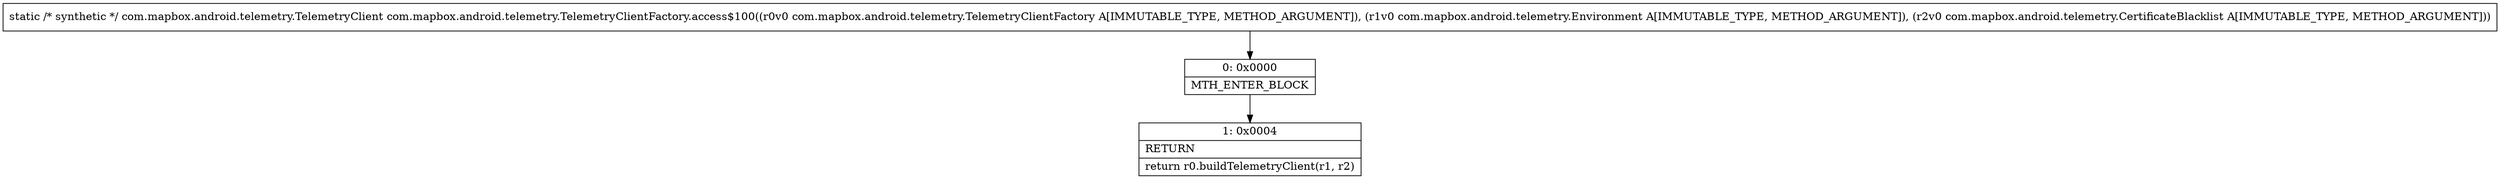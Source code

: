 digraph "CFG forcom.mapbox.android.telemetry.TelemetryClientFactory.access$100(Lcom\/mapbox\/android\/telemetry\/TelemetryClientFactory;Lcom\/mapbox\/android\/telemetry\/Environment;Lcom\/mapbox\/android\/telemetry\/CertificateBlacklist;)Lcom\/mapbox\/android\/telemetry\/TelemetryClient;" {
Node_0 [shape=record,label="{0\:\ 0x0000|MTH_ENTER_BLOCK\l}"];
Node_1 [shape=record,label="{1\:\ 0x0004|RETURN\l|return r0.buildTelemetryClient(r1, r2)\l}"];
MethodNode[shape=record,label="{static \/* synthetic *\/ com.mapbox.android.telemetry.TelemetryClient com.mapbox.android.telemetry.TelemetryClientFactory.access$100((r0v0 com.mapbox.android.telemetry.TelemetryClientFactory A[IMMUTABLE_TYPE, METHOD_ARGUMENT]), (r1v0 com.mapbox.android.telemetry.Environment A[IMMUTABLE_TYPE, METHOD_ARGUMENT]), (r2v0 com.mapbox.android.telemetry.CertificateBlacklist A[IMMUTABLE_TYPE, METHOD_ARGUMENT])) }"];
MethodNode -> Node_0;
Node_0 -> Node_1;
}

